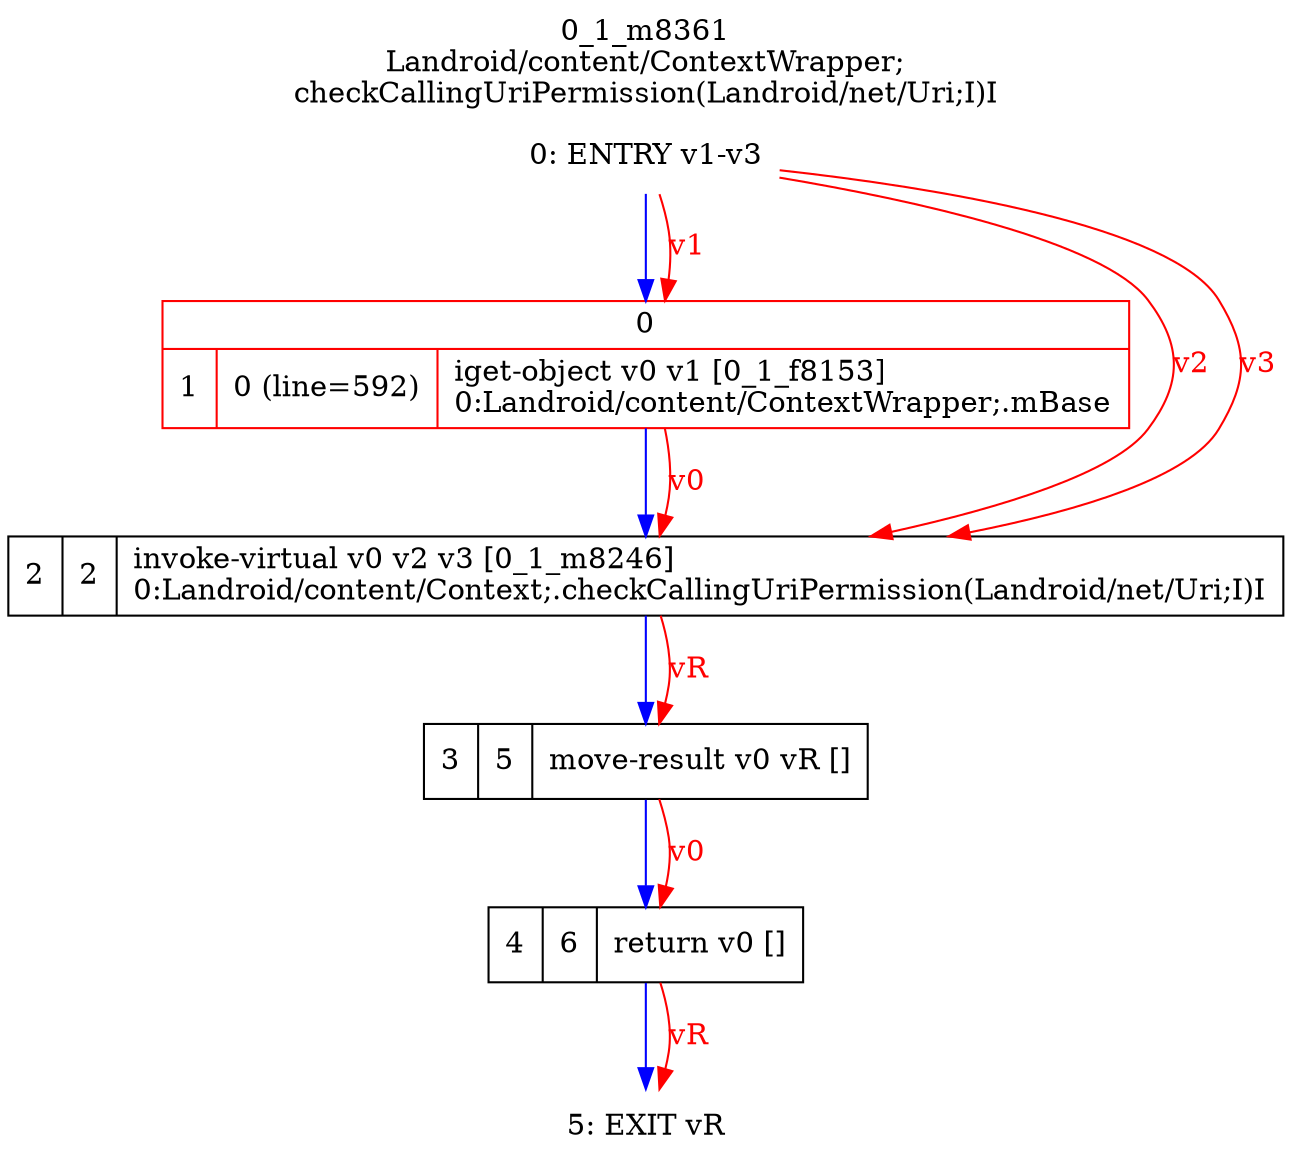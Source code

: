 digraph G {
rankdir=UD;
labelloc=t;
label="0_1_m8361\nLandroid/content/ContextWrapper;
checkCallingUriPermission(Landroid/net/Uri;I)I";
0[label="0: ENTRY v1-v3",shape=plaintext];
1[label="{0|{1|0 (line=592)|iget-object v0 v1 [0_1_f8153]\l0:Landroid/content/ContextWrapper;.mBase\l}}",shape=record, color=red];
2[label="2|2|invoke-virtual v0 v2 v3 [0_1_m8246]\l0:Landroid/content/Context;.checkCallingUriPermission(Landroid/net/Uri;I)I\l",shape=record,URL="0_1_m8246.dot"];
3[label="3|5|move-result v0 vR []\l",shape=record];
4[label="4|6|return v0 []\l",shape=record];
5[label="5: EXIT vR",shape=plaintext];
0->1 [color=blue, fontcolor=blue,weight=100, taillabel=""];
1->2 [color=blue, fontcolor=blue,weight=100, taillabel=""];
2->3 [color=blue, fontcolor=blue,weight=100, taillabel=""];
3->4 [color=blue, fontcolor=blue,weight=100, taillabel=""];
4->5 [color=blue, fontcolor=blue,weight=100, taillabel=""];
0->1 [color=red, fontcolor=red, label="v1"];
0->2 [color=red, fontcolor=red, label="v2"];
0->2 [color=red, fontcolor=red, label="v3"];
1->2 [color=red, fontcolor=red, label="v0"];
2->3 [color=red, fontcolor=red, label="vR"];
3->4 [color=red, fontcolor=red, label="v0"];
4->5 [color=red, fontcolor=red, label="vR"];
}
